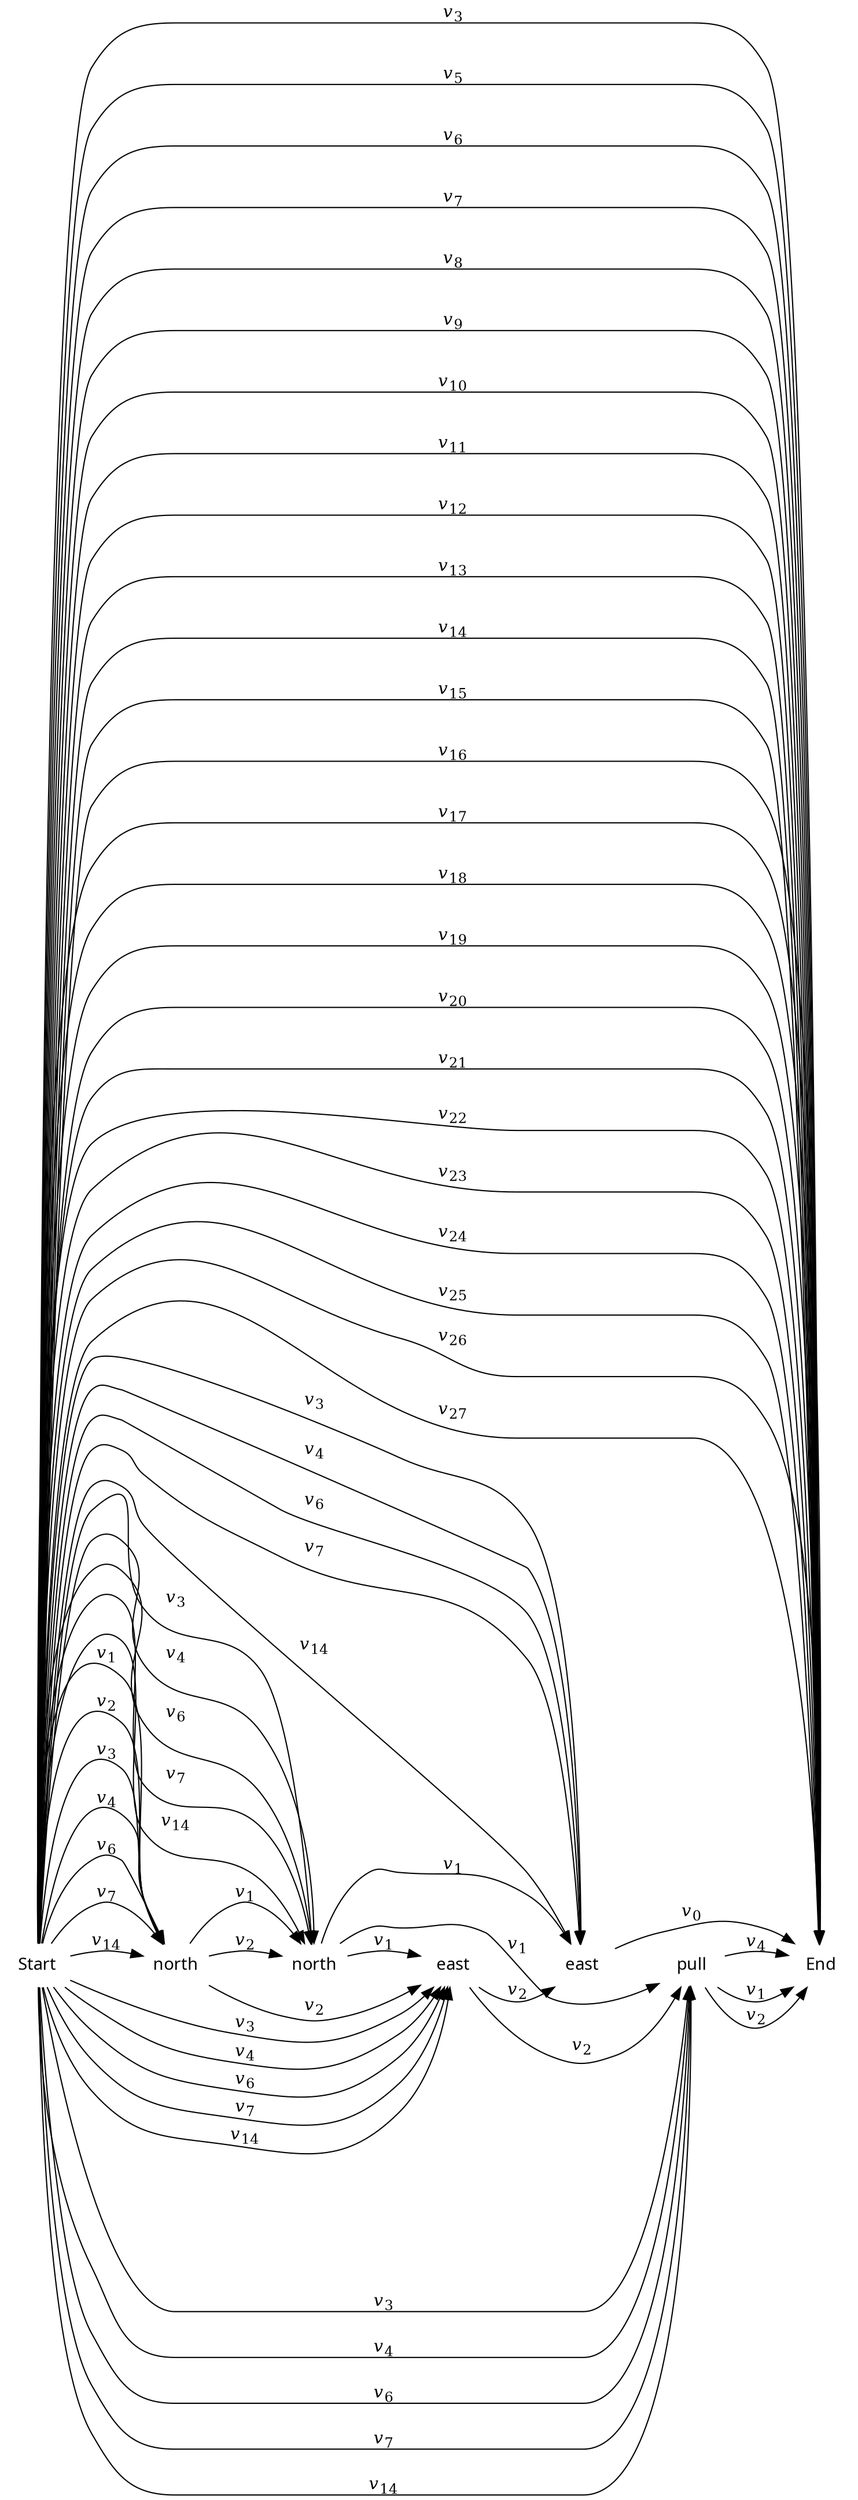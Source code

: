 digraph cat {
rankdir=LR
node [shape=plaintext]
edge [arrowhead=normal]

0 [label="Start",fontname="sans"]
1 [label="north",fontname="sans"]
2 [label="north",fontname="sans"]
3 [label="east",fontname="sans"]
4 [label="east",fontname="sans"]
5 [label="pull",fontname="sans"]
6 [label="End",fontname="sans"]

0 -> 1 [label=<<i>v</i><sub>1</sub>>]
0 -> 1 [label=<<i>v</i><sub>2</sub>>]
0 -> 1 [label=<<i>v</i><sub>3</sub>>]
0 -> 2 [label=<<i>v</i><sub>3</sub>>]
0 -> 3 [label=<<i>v</i><sub>3</sub>>]
0 -> 4 [label=<<i>v</i><sub>3</sub>>]
0 -> 5 [label=<<i>v</i><sub>3</sub>>]
0 -> 6 [label=<<i>v</i><sub>3</sub>>]
0 -> 1 [label=<<i>v</i><sub>4</sub>>]
0 -> 2 [label=<<i>v</i><sub>4</sub>>]
0 -> 3 [label=<<i>v</i><sub>4</sub>>]
0 -> 4 [label=<<i>v</i><sub>4</sub>>]
0 -> 5 [label=<<i>v</i><sub>4</sub>>]
0 -> 6 [label=<<i>v</i><sub>5</sub>>]
0 -> 1 [label=<<i>v</i><sub>6</sub>>]
0 -> 2 [label=<<i>v</i><sub>6</sub>>]
0 -> 3 [label=<<i>v</i><sub>6</sub>>]
0 -> 4 [label=<<i>v</i><sub>6</sub>>]
0 -> 5 [label=<<i>v</i><sub>6</sub>>]
0 -> 6 [label=<<i>v</i><sub>6</sub>>]
0 -> 1 [label=<<i>v</i><sub>7</sub>>]
0 -> 2 [label=<<i>v</i><sub>7</sub>>]
0 -> 3 [label=<<i>v</i><sub>7</sub>>]
0 -> 4 [label=<<i>v</i><sub>7</sub>>]
0 -> 5 [label=<<i>v</i><sub>7</sub>>]
0 -> 6 [label=<<i>v</i><sub>7</sub>>]
0 -> 6 [label=<<i>v</i><sub>8</sub>>]
0 -> 6 [label=<<i>v</i><sub>9</sub>>]
0 -> 6 [label=<<i>v</i><sub>10</sub>>]
0 -> 6 [label=<<i>v</i><sub>11</sub>>]
0 -> 6 [label=<<i>v</i><sub>12</sub>>]
0 -> 6 [label=<<i>v</i><sub>13</sub>>]
0 -> 1 [label=<<i>v</i><sub>14</sub>>]
0 -> 2 [label=<<i>v</i><sub>14</sub>>]
0 -> 3 [label=<<i>v</i><sub>14</sub>>]
0 -> 4 [label=<<i>v</i><sub>14</sub>>]
0 -> 5 [label=<<i>v</i><sub>14</sub>>]
0 -> 6 [label=<<i>v</i><sub>14</sub>>]
0 -> 6 [label=<<i>v</i><sub>15</sub>>]
0 -> 6 [label=<<i>v</i><sub>16</sub>>]
0 -> 6 [label=<<i>v</i><sub>17</sub>>]
0 -> 6 [label=<<i>v</i><sub>18</sub>>]
0 -> 6 [label=<<i>v</i><sub>19</sub>>]
0 -> 6 [label=<<i>v</i><sub>20</sub>>]
0 -> 6 [label=<<i>v</i><sub>21</sub>>]
0 -> 6 [label=<<i>v</i><sub>22</sub>>]
0 -> 6 [label=<<i>v</i><sub>23</sub>>]
0 -> 6 [label=<<i>v</i><sub>24</sub>>]
0 -> 6 [label=<<i>v</i><sub>25</sub>>]
0 -> 6 [label=<<i>v</i><sub>26</sub>>]
0 -> 6 [label=<<i>v</i><sub>27</sub>>]
1 -> 2 [label=<<i>v</i><sub>1</sub>>]
1 -> 2 [label=<<i>v</i><sub>2</sub>>]
1 -> 3 [label=<<i>v</i><sub>2</sub>>]
2 -> 3 [label=<<i>v</i><sub>1</sub>>]
2 -> 4 [label=<<i>v</i><sub>1</sub>>]
2 -> 5 [label=<<i>v</i><sub>1</sub>>]
3 -> 4 [label=<<i>v</i><sub>2</sub>>]
3 -> 5 [label=<<i>v</i><sub>2</sub>>]
4 -> 6 [label=<<i>v</i><sub>0</sub>>]
5 -> 6 [label=<<i>v</i><sub>1</sub>>]
5 -> 6 [label=<<i>v</i><sub>2</sub>>]
5 -> 6 [label=<<i>v</i><sub>4</sub>>]

# To line up the actions
0 -> 1 [weight=100,style=invis]
1 -> 2 [weight=100,style=invis]
2 -> 3 [weight=100,style=invis]
3 -> 4 [weight=100,style=invis]
4 -> 5 [weight=100,style=invis]
5 -> 6 [weight=100,style=invis]
}
